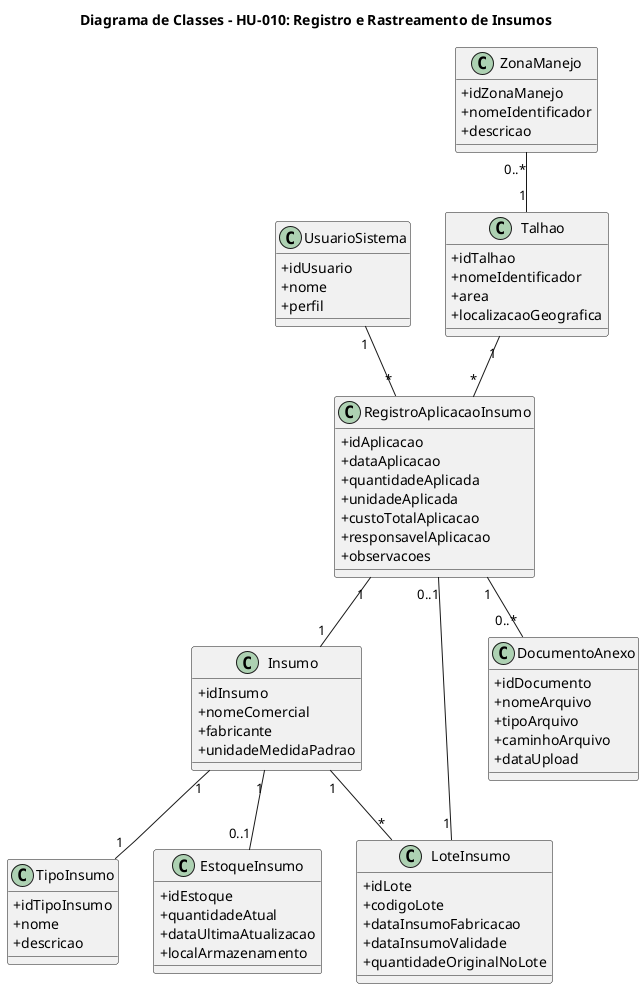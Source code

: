 @startuml
title Diagrama de Classes - HU-010: Registro e Rastreamento de Insumos

skinparam classAttributeIconSize 0

class UsuarioSistema {
  +idUsuario
  +nome
  +perfil 
}

class Talhao {
  +idTalhao
  +nomeIdentificador
  +area
  +localizacaoGeografica
  }

class ZonaManejo {
  +idZonaManejo
  +nomeIdentificador
  +descricao
}

class Insumo {
  +idInsumo
  +nomeComercial
  +fabricante
  +unidadeMedidaPadrao
}

class TipoInsumo {
  +idTipoInsumo
  +nome
  +descricao
}

class LoteInsumo {
  +idLote
  +codigoLote
  +dataInsumoFabricacao
  +dataInsumoValidade
  +quantidadeOriginalNoLote
}

class RegistroAplicacaoInsumo {
  +idAplicacao
  +dataAplicacao
  +quantidadeAplicada
  +unidadeAplicada
  +custoTotalAplicacao
  +responsavelAplicacao
  +observacoes
}

class EstoqueInsumo {
  +idEstoque
  +quantidadeAtual
  +dataUltimaAtualizacao
  +localArmazenamento
}


class DocumentoAnexo {
  +idDocumento
  +nomeArquivo
  +tipoArquivo
  +caminhoArquivo
  +dataUpload
}

RegistroAplicacaoInsumo "1" -- "0..*" DocumentoAnexo 
UsuarioSistema "1" -- "*" RegistroAplicacaoInsumo
Talhao "1" -- "*" RegistroAplicacaoInsumo 
ZonaManejo "0..*" -- "1" Talhao 
RegistroAplicacaoInsumo "1" -- "1" Insumo 
RegistroAplicacaoInsumo "0..1" -- "1" LoteInsumo 
Insumo "1" -- "1" TipoInsumo 
Insumo "1" -- "*" LoteInsumo 
Insumo "1" -- "0..1" EstoqueInsumo 



@enduml

